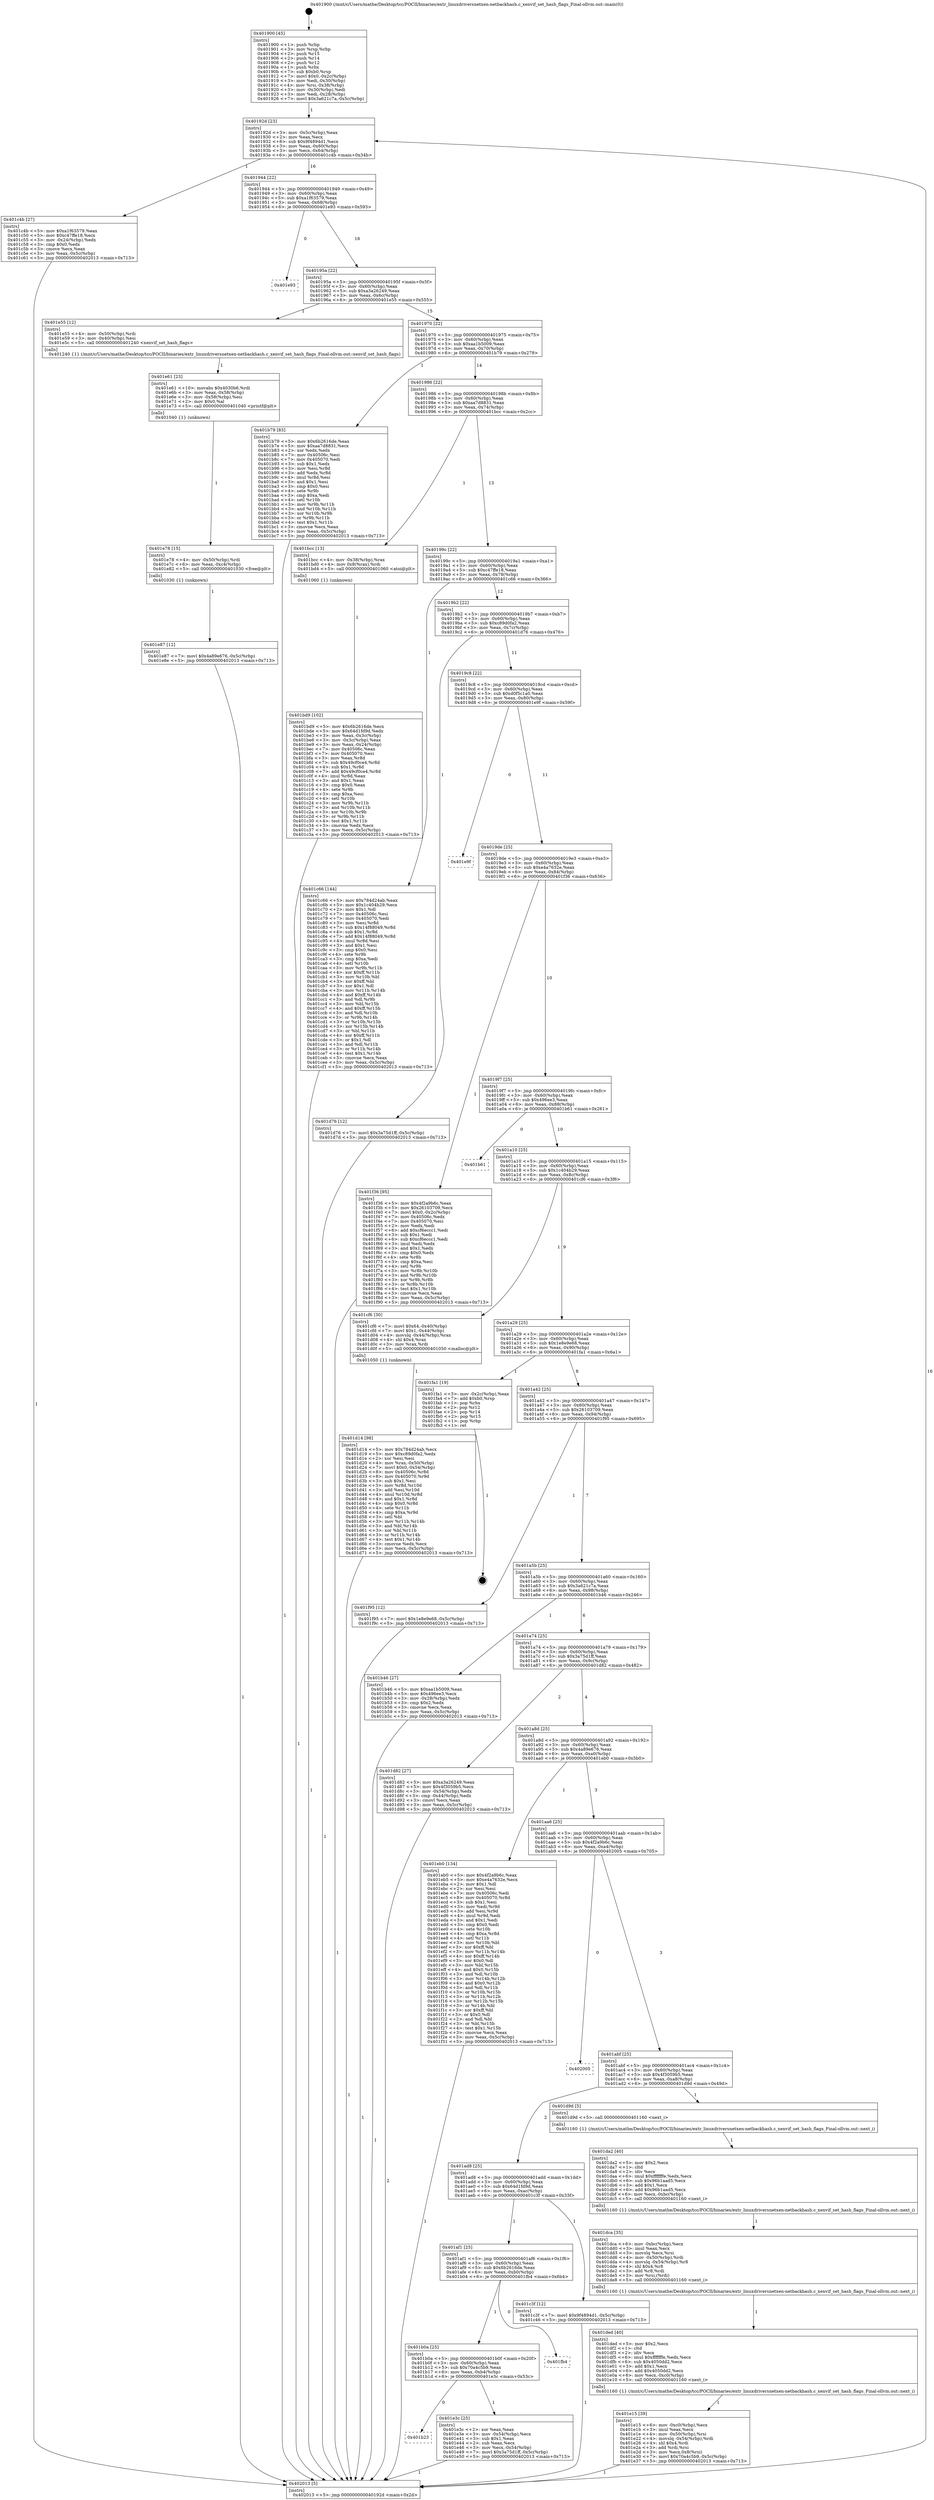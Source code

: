 digraph "0x401900" {
  label = "0x401900 (/mnt/c/Users/mathe/Desktop/tcc/POCII/binaries/extr_linuxdriversnetxen-netbackhash.c_xenvif_set_hash_flags_Final-ollvm.out::main(0))"
  labelloc = "t"
  node[shape=record]

  Entry [label="",width=0.3,height=0.3,shape=circle,fillcolor=black,style=filled]
  "0x40192d" [label="{
     0x40192d [23]\l
     | [instrs]\l
     &nbsp;&nbsp;0x40192d \<+3\>: mov -0x5c(%rbp),%eax\l
     &nbsp;&nbsp;0x401930 \<+2\>: mov %eax,%ecx\l
     &nbsp;&nbsp;0x401932 \<+6\>: sub $0x9f4894d1,%ecx\l
     &nbsp;&nbsp;0x401938 \<+3\>: mov %eax,-0x60(%rbp)\l
     &nbsp;&nbsp;0x40193b \<+3\>: mov %ecx,-0x64(%rbp)\l
     &nbsp;&nbsp;0x40193e \<+6\>: je 0000000000401c4b \<main+0x34b\>\l
  }"]
  "0x401c4b" [label="{
     0x401c4b [27]\l
     | [instrs]\l
     &nbsp;&nbsp;0x401c4b \<+5\>: mov $0xa1f63579,%eax\l
     &nbsp;&nbsp;0x401c50 \<+5\>: mov $0xc47ffe18,%ecx\l
     &nbsp;&nbsp;0x401c55 \<+3\>: mov -0x24(%rbp),%edx\l
     &nbsp;&nbsp;0x401c58 \<+3\>: cmp $0x0,%edx\l
     &nbsp;&nbsp;0x401c5b \<+3\>: cmove %ecx,%eax\l
     &nbsp;&nbsp;0x401c5e \<+3\>: mov %eax,-0x5c(%rbp)\l
     &nbsp;&nbsp;0x401c61 \<+5\>: jmp 0000000000402013 \<main+0x713\>\l
  }"]
  "0x401944" [label="{
     0x401944 [22]\l
     | [instrs]\l
     &nbsp;&nbsp;0x401944 \<+5\>: jmp 0000000000401949 \<main+0x49\>\l
     &nbsp;&nbsp;0x401949 \<+3\>: mov -0x60(%rbp),%eax\l
     &nbsp;&nbsp;0x40194c \<+5\>: sub $0xa1f63579,%eax\l
     &nbsp;&nbsp;0x401951 \<+3\>: mov %eax,-0x68(%rbp)\l
     &nbsp;&nbsp;0x401954 \<+6\>: je 0000000000401e93 \<main+0x593\>\l
  }"]
  Exit [label="",width=0.3,height=0.3,shape=circle,fillcolor=black,style=filled,peripheries=2]
  "0x401e93" [label="{
     0x401e93\l
  }", style=dashed]
  "0x40195a" [label="{
     0x40195a [22]\l
     | [instrs]\l
     &nbsp;&nbsp;0x40195a \<+5\>: jmp 000000000040195f \<main+0x5f\>\l
     &nbsp;&nbsp;0x40195f \<+3\>: mov -0x60(%rbp),%eax\l
     &nbsp;&nbsp;0x401962 \<+5\>: sub $0xa3a26249,%eax\l
     &nbsp;&nbsp;0x401967 \<+3\>: mov %eax,-0x6c(%rbp)\l
     &nbsp;&nbsp;0x40196a \<+6\>: je 0000000000401e55 \<main+0x555\>\l
  }"]
  "0x401e87" [label="{
     0x401e87 [12]\l
     | [instrs]\l
     &nbsp;&nbsp;0x401e87 \<+7\>: movl $0x4a89e676,-0x5c(%rbp)\l
     &nbsp;&nbsp;0x401e8e \<+5\>: jmp 0000000000402013 \<main+0x713\>\l
  }"]
  "0x401e55" [label="{
     0x401e55 [12]\l
     | [instrs]\l
     &nbsp;&nbsp;0x401e55 \<+4\>: mov -0x50(%rbp),%rdi\l
     &nbsp;&nbsp;0x401e59 \<+3\>: mov -0x40(%rbp),%esi\l
     &nbsp;&nbsp;0x401e5c \<+5\>: call 0000000000401240 \<xenvif_set_hash_flags\>\l
     | [calls]\l
     &nbsp;&nbsp;0x401240 \{1\} (/mnt/c/Users/mathe/Desktop/tcc/POCII/binaries/extr_linuxdriversnetxen-netbackhash.c_xenvif_set_hash_flags_Final-ollvm.out::xenvif_set_hash_flags)\l
  }"]
  "0x401970" [label="{
     0x401970 [22]\l
     | [instrs]\l
     &nbsp;&nbsp;0x401970 \<+5\>: jmp 0000000000401975 \<main+0x75\>\l
     &nbsp;&nbsp;0x401975 \<+3\>: mov -0x60(%rbp),%eax\l
     &nbsp;&nbsp;0x401978 \<+5\>: sub $0xaa1b5009,%eax\l
     &nbsp;&nbsp;0x40197d \<+3\>: mov %eax,-0x70(%rbp)\l
     &nbsp;&nbsp;0x401980 \<+6\>: je 0000000000401b79 \<main+0x279\>\l
  }"]
  "0x401e78" [label="{
     0x401e78 [15]\l
     | [instrs]\l
     &nbsp;&nbsp;0x401e78 \<+4\>: mov -0x50(%rbp),%rdi\l
     &nbsp;&nbsp;0x401e7c \<+6\>: mov %eax,-0xc4(%rbp)\l
     &nbsp;&nbsp;0x401e82 \<+5\>: call 0000000000401030 \<free@plt\>\l
     | [calls]\l
     &nbsp;&nbsp;0x401030 \{1\} (unknown)\l
  }"]
  "0x401b79" [label="{
     0x401b79 [83]\l
     | [instrs]\l
     &nbsp;&nbsp;0x401b79 \<+5\>: mov $0x6b2616de,%eax\l
     &nbsp;&nbsp;0x401b7e \<+5\>: mov $0xaa7d8831,%ecx\l
     &nbsp;&nbsp;0x401b83 \<+2\>: xor %edx,%edx\l
     &nbsp;&nbsp;0x401b85 \<+7\>: mov 0x40506c,%esi\l
     &nbsp;&nbsp;0x401b8c \<+7\>: mov 0x405070,%edi\l
     &nbsp;&nbsp;0x401b93 \<+3\>: sub $0x1,%edx\l
     &nbsp;&nbsp;0x401b96 \<+3\>: mov %esi,%r8d\l
     &nbsp;&nbsp;0x401b99 \<+3\>: add %edx,%r8d\l
     &nbsp;&nbsp;0x401b9c \<+4\>: imul %r8d,%esi\l
     &nbsp;&nbsp;0x401ba0 \<+3\>: and $0x1,%esi\l
     &nbsp;&nbsp;0x401ba3 \<+3\>: cmp $0x0,%esi\l
     &nbsp;&nbsp;0x401ba6 \<+4\>: sete %r9b\l
     &nbsp;&nbsp;0x401baa \<+3\>: cmp $0xa,%edi\l
     &nbsp;&nbsp;0x401bad \<+4\>: setl %r10b\l
     &nbsp;&nbsp;0x401bb1 \<+3\>: mov %r9b,%r11b\l
     &nbsp;&nbsp;0x401bb4 \<+3\>: and %r10b,%r11b\l
     &nbsp;&nbsp;0x401bb7 \<+3\>: xor %r10b,%r9b\l
     &nbsp;&nbsp;0x401bba \<+3\>: or %r9b,%r11b\l
     &nbsp;&nbsp;0x401bbd \<+4\>: test $0x1,%r11b\l
     &nbsp;&nbsp;0x401bc1 \<+3\>: cmovne %ecx,%eax\l
     &nbsp;&nbsp;0x401bc4 \<+3\>: mov %eax,-0x5c(%rbp)\l
     &nbsp;&nbsp;0x401bc7 \<+5\>: jmp 0000000000402013 \<main+0x713\>\l
  }"]
  "0x401986" [label="{
     0x401986 [22]\l
     | [instrs]\l
     &nbsp;&nbsp;0x401986 \<+5\>: jmp 000000000040198b \<main+0x8b\>\l
     &nbsp;&nbsp;0x40198b \<+3\>: mov -0x60(%rbp),%eax\l
     &nbsp;&nbsp;0x40198e \<+5\>: sub $0xaa7d8831,%eax\l
     &nbsp;&nbsp;0x401993 \<+3\>: mov %eax,-0x74(%rbp)\l
     &nbsp;&nbsp;0x401996 \<+6\>: je 0000000000401bcc \<main+0x2cc\>\l
  }"]
  "0x401e61" [label="{
     0x401e61 [23]\l
     | [instrs]\l
     &nbsp;&nbsp;0x401e61 \<+10\>: movabs $0x4030b6,%rdi\l
     &nbsp;&nbsp;0x401e6b \<+3\>: mov %eax,-0x58(%rbp)\l
     &nbsp;&nbsp;0x401e6e \<+3\>: mov -0x58(%rbp),%esi\l
     &nbsp;&nbsp;0x401e71 \<+2\>: mov $0x0,%al\l
     &nbsp;&nbsp;0x401e73 \<+5\>: call 0000000000401040 \<printf@plt\>\l
     | [calls]\l
     &nbsp;&nbsp;0x401040 \{1\} (unknown)\l
  }"]
  "0x401bcc" [label="{
     0x401bcc [13]\l
     | [instrs]\l
     &nbsp;&nbsp;0x401bcc \<+4\>: mov -0x38(%rbp),%rax\l
     &nbsp;&nbsp;0x401bd0 \<+4\>: mov 0x8(%rax),%rdi\l
     &nbsp;&nbsp;0x401bd4 \<+5\>: call 0000000000401060 \<atoi@plt\>\l
     | [calls]\l
     &nbsp;&nbsp;0x401060 \{1\} (unknown)\l
  }"]
  "0x40199c" [label="{
     0x40199c [22]\l
     | [instrs]\l
     &nbsp;&nbsp;0x40199c \<+5\>: jmp 00000000004019a1 \<main+0xa1\>\l
     &nbsp;&nbsp;0x4019a1 \<+3\>: mov -0x60(%rbp),%eax\l
     &nbsp;&nbsp;0x4019a4 \<+5\>: sub $0xc47ffe18,%eax\l
     &nbsp;&nbsp;0x4019a9 \<+3\>: mov %eax,-0x78(%rbp)\l
     &nbsp;&nbsp;0x4019ac \<+6\>: je 0000000000401c66 \<main+0x366\>\l
  }"]
  "0x401b23" [label="{
     0x401b23\l
  }", style=dashed]
  "0x401c66" [label="{
     0x401c66 [144]\l
     | [instrs]\l
     &nbsp;&nbsp;0x401c66 \<+5\>: mov $0x784d24ab,%eax\l
     &nbsp;&nbsp;0x401c6b \<+5\>: mov $0x1c404b29,%ecx\l
     &nbsp;&nbsp;0x401c70 \<+2\>: mov $0x1,%dl\l
     &nbsp;&nbsp;0x401c72 \<+7\>: mov 0x40506c,%esi\l
     &nbsp;&nbsp;0x401c79 \<+7\>: mov 0x405070,%edi\l
     &nbsp;&nbsp;0x401c80 \<+3\>: mov %esi,%r8d\l
     &nbsp;&nbsp;0x401c83 \<+7\>: sub $0x14f88049,%r8d\l
     &nbsp;&nbsp;0x401c8a \<+4\>: sub $0x1,%r8d\l
     &nbsp;&nbsp;0x401c8e \<+7\>: add $0x14f88049,%r8d\l
     &nbsp;&nbsp;0x401c95 \<+4\>: imul %r8d,%esi\l
     &nbsp;&nbsp;0x401c99 \<+3\>: and $0x1,%esi\l
     &nbsp;&nbsp;0x401c9c \<+3\>: cmp $0x0,%esi\l
     &nbsp;&nbsp;0x401c9f \<+4\>: sete %r9b\l
     &nbsp;&nbsp;0x401ca3 \<+3\>: cmp $0xa,%edi\l
     &nbsp;&nbsp;0x401ca6 \<+4\>: setl %r10b\l
     &nbsp;&nbsp;0x401caa \<+3\>: mov %r9b,%r11b\l
     &nbsp;&nbsp;0x401cad \<+4\>: xor $0xff,%r11b\l
     &nbsp;&nbsp;0x401cb1 \<+3\>: mov %r10b,%bl\l
     &nbsp;&nbsp;0x401cb4 \<+3\>: xor $0xff,%bl\l
     &nbsp;&nbsp;0x401cb7 \<+3\>: xor $0x1,%dl\l
     &nbsp;&nbsp;0x401cba \<+3\>: mov %r11b,%r14b\l
     &nbsp;&nbsp;0x401cbd \<+4\>: and $0xff,%r14b\l
     &nbsp;&nbsp;0x401cc1 \<+3\>: and %dl,%r9b\l
     &nbsp;&nbsp;0x401cc4 \<+3\>: mov %bl,%r15b\l
     &nbsp;&nbsp;0x401cc7 \<+4\>: and $0xff,%r15b\l
     &nbsp;&nbsp;0x401ccb \<+3\>: and %dl,%r10b\l
     &nbsp;&nbsp;0x401cce \<+3\>: or %r9b,%r14b\l
     &nbsp;&nbsp;0x401cd1 \<+3\>: or %r10b,%r15b\l
     &nbsp;&nbsp;0x401cd4 \<+3\>: xor %r15b,%r14b\l
     &nbsp;&nbsp;0x401cd7 \<+3\>: or %bl,%r11b\l
     &nbsp;&nbsp;0x401cda \<+4\>: xor $0xff,%r11b\l
     &nbsp;&nbsp;0x401cde \<+3\>: or $0x1,%dl\l
     &nbsp;&nbsp;0x401ce1 \<+3\>: and %dl,%r11b\l
     &nbsp;&nbsp;0x401ce4 \<+3\>: or %r11b,%r14b\l
     &nbsp;&nbsp;0x401ce7 \<+4\>: test $0x1,%r14b\l
     &nbsp;&nbsp;0x401ceb \<+3\>: cmovne %ecx,%eax\l
     &nbsp;&nbsp;0x401cee \<+3\>: mov %eax,-0x5c(%rbp)\l
     &nbsp;&nbsp;0x401cf1 \<+5\>: jmp 0000000000402013 \<main+0x713\>\l
  }"]
  "0x4019b2" [label="{
     0x4019b2 [22]\l
     | [instrs]\l
     &nbsp;&nbsp;0x4019b2 \<+5\>: jmp 00000000004019b7 \<main+0xb7\>\l
     &nbsp;&nbsp;0x4019b7 \<+3\>: mov -0x60(%rbp),%eax\l
     &nbsp;&nbsp;0x4019ba \<+5\>: sub $0xc89d0fa2,%eax\l
     &nbsp;&nbsp;0x4019bf \<+3\>: mov %eax,-0x7c(%rbp)\l
     &nbsp;&nbsp;0x4019c2 \<+6\>: je 0000000000401d76 \<main+0x476\>\l
  }"]
  "0x401e3c" [label="{
     0x401e3c [25]\l
     | [instrs]\l
     &nbsp;&nbsp;0x401e3c \<+2\>: xor %eax,%eax\l
     &nbsp;&nbsp;0x401e3e \<+3\>: mov -0x54(%rbp),%ecx\l
     &nbsp;&nbsp;0x401e41 \<+3\>: sub $0x1,%eax\l
     &nbsp;&nbsp;0x401e44 \<+2\>: sub %eax,%ecx\l
     &nbsp;&nbsp;0x401e46 \<+3\>: mov %ecx,-0x54(%rbp)\l
     &nbsp;&nbsp;0x401e49 \<+7\>: movl $0x3a75d1ff,-0x5c(%rbp)\l
     &nbsp;&nbsp;0x401e50 \<+5\>: jmp 0000000000402013 \<main+0x713\>\l
  }"]
  "0x401d76" [label="{
     0x401d76 [12]\l
     | [instrs]\l
     &nbsp;&nbsp;0x401d76 \<+7\>: movl $0x3a75d1ff,-0x5c(%rbp)\l
     &nbsp;&nbsp;0x401d7d \<+5\>: jmp 0000000000402013 \<main+0x713\>\l
  }"]
  "0x4019c8" [label="{
     0x4019c8 [22]\l
     | [instrs]\l
     &nbsp;&nbsp;0x4019c8 \<+5\>: jmp 00000000004019cd \<main+0xcd\>\l
     &nbsp;&nbsp;0x4019cd \<+3\>: mov -0x60(%rbp),%eax\l
     &nbsp;&nbsp;0x4019d0 \<+5\>: sub $0xd0f5c1a0,%eax\l
     &nbsp;&nbsp;0x4019d5 \<+3\>: mov %eax,-0x80(%rbp)\l
     &nbsp;&nbsp;0x4019d8 \<+6\>: je 0000000000401e9f \<main+0x59f\>\l
  }"]
  "0x401b0a" [label="{
     0x401b0a [25]\l
     | [instrs]\l
     &nbsp;&nbsp;0x401b0a \<+5\>: jmp 0000000000401b0f \<main+0x20f\>\l
     &nbsp;&nbsp;0x401b0f \<+3\>: mov -0x60(%rbp),%eax\l
     &nbsp;&nbsp;0x401b12 \<+5\>: sub $0x70a4c5b9,%eax\l
     &nbsp;&nbsp;0x401b17 \<+6\>: mov %eax,-0xb4(%rbp)\l
     &nbsp;&nbsp;0x401b1d \<+6\>: je 0000000000401e3c \<main+0x53c\>\l
  }"]
  "0x401e9f" [label="{
     0x401e9f\l
  }", style=dashed]
  "0x4019de" [label="{
     0x4019de [25]\l
     | [instrs]\l
     &nbsp;&nbsp;0x4019de \<+5\>: jmp 00000000004019e3 \<main+0xe3\>\l
     &nbsp;&nbsp;0x4019e3 \<+3\>: mov -0x60(%rbp),%eax\l
     &nbsp;&nbsp;0x4019e6 \<+5\>: sub $0xe4a7632e,%eax\l
     &nbsp;&nbsp;0x4019eb \<+6\>: mov %eax,-0x84(%rbp)\l
     &nbsp;&nbsp;0x4019f1 \<+6\>: je 0000000000401f36 \<main+0x636\>\l
  }"]
  "0x401fb4" [label="{
     0x401fb4\l
  }", style=dashed]
  "0x401f36" [label="{
     0x401f36 [95]\l
     | [instrs]\l
     &nbsp;&nbsp;0x401f36 \<+5\>: mov $0x4f2a9b6c,%eax\l
     &nbsp;&nbsp;0x401f3b \<+5\>: mov $0x26103709,%ecx\l
     &nbsp;&nbsp;0x401f40 \<+7\>: movl $0x0,-0x2c(%rbp)\l
     &nbsp;&nbsp;0x401f47 \<+7\>: mov 0x40506c,%edx\l
     &nbsp;&nbsp;0x401f4e \<+7\>: mov 0x405070,%esi\l
     &nbsp;&nbsp;0x401f55 \<+2\>: mov %edx,%edi\l
     &nbsp;&nbsp;0x401f57 \<+6\>: add $0xcf6eccc1,%edi\l
     &nbsp;&nbsp;0x401f5d \<+3\>: sub $0x1,%edi\l
     &nbsp;&nbsp;0x401f60 \<+6\>: sub $0xcf6eccc1,%edi\l
     &nbsp;&nbsp;0x401f66 \<+3\>: imul %edi,%edx\l
     &nbsp;&nbsp;0x401f69 \<+3\>: and $0x1,%edx\l
     &nbsp;&nbsp;0x401f6c \<+3\>: cmp $0x0,%edx\l
     &nbsp;&nbsp;0x401f6f \<+4\>: sete %r8b\l
     &nbsp;&nbsp;0x401f73 \<+3\>: cmp $0xa,%esi\l
     &nbsp;&nbsp;0x401f76 \<+4\>: setl %r9b\l
     &nbsp;&nbsp;0x401f7a \<+3\>: mov %r8b,%r10b\l
     &nbsp;&nbsp;0x401f7d \<+3\>: and %r9b,%r10b\l
     &nbsp;&nbsp;0x401f80 \<+3\>: xor %r9b,%r8b\l
     &nbsp;&nbsp;0x401f83 \<+3\>: or %r8b,%r10b\l
     &nbsp;&nbsp;0x401f86 \<+4\>: test $0x1,%r10b\l
     &nbsp;&nbsp;0x401f8a \<+3\>: cmovne %ecx,%eax\l
     &nbsp;&nbsp;0x401f8d \<+3\>: mov %eax,-0x5c(%rbp)\l
     &nbsp;&nbsp;0x401f90 \<+5\>: jmp 0000000000402013 \<main+0x713\>\l
  }"]
  "0x4019f7" [label="{
     0x4019f7 [25]\l
     | [instrs]\l
     &nbsp;&nbsp;0x4019f7 \<+5\>: jmp 00000000004019fc \<main+0xfc\>\l
     &nbsp;&nbsp;0x4019fc \<+3\>: mov -0x60(%rbp),%eax\l
     &nbsp;&nbsp;0x4019ff \<+5\>: sub $0x496ee3,%eax\l
     &nbsp;&nbsp;0x401a04 \<+6\>: mov %eax,-0x88(%rbp)\l
     &nbsp;&nbsp;0x401a0a \<+6\>: je 0000000000401b61 \<main+0x261\>\l
  }"]
  "0x401e15" [label="{
     0x401e15 [39]\l
     | [instrs]\l
     &nbsp;&nbsp;0x401e15 \<+6\>: mov -0xc0(%rbp),%ecx\l
     &nbsp;&nbsp;0x401e1b \<+3\>: imul %eax,%ecx\l
     &nbsp;&nbsp;0x401e1e \<+4\>: mov -0x50(%rbp),%rsi\l
     &nbsp;&nbsp;0x401e22 \<+4\>: movslq -0x54(%rbp),%rdi\l
     &nbsp;&nbsp;0x401e26 \<+4\>: shl $0x4,%rdi\l
     &nbsp;&nbsp;0x401e2a \<+3\>: add %rdi,%rsi\l
     &nbsp;&nbsp;0x401e2d \<+3\>: mov %ecx,0x8(%rsi)\l
     &nbsp;&nbsp;0x401e30 \<+7\>: movl $0x70a4c5b9,-0x5c(%rbp)\l
     &nbsp;&nbsp;0x401e37 \<+5\>: jmp 0000000000402013 \<main+0x713\>\l
  }"]
  "0x401b61" [label="{
     0x401b61\l
  }", style=dashed]
  "0x401a10" [label="{
     0x401a10 [25]\l
     | [instrs]\l
     &nbsp;&nbsp;0x401a10 \<+5\>: jmp 0000000000401a15 \<main+0x115\>\l
     &nbsp;&nbsp;0x401a15 \<+3\>: mov -0x60(%rbp),%eax\l
     &nbsp;&nbsp;0x401a18 \<+5\>: sub $0x1c404b29,%eax\l
     &nbsp;&nbsp;0x401a1d \<+6\>: mov %eax,-0x8c(%rbp)\l
     &nbsp;&nbsp;0x401a23 \<+6\>: je 0000000000401cf6 \<main+0x3f6\>\l
  }"]
  "0x401ded" [label="{
     0x401ded [40]\l
     | [instrs]\l
     &nbsp;&nbsp;0x401ded \<+5\>: mov $0x2,%ecx\l
     &nbsp;&nbsp;0x401df2 \<+1\>: cltd\l
     &nbsp;&nbsp;0x401df3 \<+2\>: idiv %ecx\l
     &nbsp;&nbsp;0x401df5 \<+6\>: imul $0xfffffffe,%edx,%ecx\l
     &nbsp;&nbsp;0x401dfb \<+6\>: sub $0x4050dd2,%ecx\l
     &nbsp;&nbsp;0x401e01 \<+3\>: add $0x1,%ecx\l
     &nbsp;&nbsp;0x401e04 \<+6\>: add $0x4050dd2,%ecx\l
     &nbsp;&nbsp;0x401e0a \<+6\>: mov %ecx,-0xc0(%rbp)\l
     &nbsp;&nbsp;0x401e10 \<+5\>: call 0000000000401160 \<next_i\>\l
     | [calls]\l
     &nbsp;&nbsp;0x401160 \{1\} (/mnt/c/Users/mathe/Desktop/tcc/POCII/binaries/extr_linuxdriversnetxen-netbackhash.c_xenvif_set_hash_flags_Final-ollvm.out::next_i)\l
  }"]
  "0x401cf6" [label="{
     0x401cf6 [30]\l
     | [instrs]\l
     &nbsp;&nbsp;0x401cf6 \<+7\>: movl $0x64,-0x40(%rbp)\l
     &nbsp;&nbsp;0x401cfd \<+7\>: movl $0x1,-0x44(%rbp)\l
     &nbsp;&nbsp;0x401d04 \<+4\>: movslq -0x44(%rbp),%rax\l
     &nbsp;&nbsp;0x401d08 \<+4\>: shl $0x4,%rax\l
     &nbsp;&nbsp;0x401d0c \<+3\>: mov %rax,%rdi\l
     &nbsp;&nbsp;0x401d0f \<+5\>: call 0000000000401050 \<malloc@plt\>\l
     | [calls]\l
     &nbsp;&nbsp;0x401050 \{1\} (unknown)\l
  }"]
  "0x401a29" [label="{
     0x401a29 [25]\l
     | [instrs]\l
     &nbsp;&nbsp;0x401a29 \<+5\>: jmp 0000000000401a2e \<main+0x12e\>\l
     &nbsp;&nbsp;0x401a2e \<+3\>: mov -0x60(%rbp),%eax\l
     &nbsp;&nbsp;0x401a31 \<+5\>: sub $0x1e8e9e68,%eax\l
     &nbsp;&nbsp;0x401a36 \<+6\>: mov %eax,-0x90(%rbp)\l
     &nbsp;&nbsp;0x401a3c \<+6\>: je 0000000000401fa1 \<main+0x6a1\>\l
  }"]
  "0x401dca" [label="{
     0x401dca [35]\l
     | [instrs]\l
     &nbsp;&nbsp;0x401dca \<+6\>: mov -0xbc(%rbp),%ecx\l
     &nbsp;&nbsp;0x401dd0 \<+3\>: imul %eax,%ecx\l
     &nbsp;&nbsp;0x401dd3 \<+3\>: movslq %ecx,%rsi\l
     &nbsp;&nbsp;0x401dd6 \<+4\>: mov -0x50(%rbp),%rdi\l
     &nbsp;&nbsp;0x401dda \<+4\>: movslq -0x54(%rbp),%r8\l
     &nbsp;&nbsp;0x401dde \<+4\>: shl $0x4,%r8\l
     &nbsp;&nbsp;0x401de2 \<+3\>: add %r8,%rdi\l
     &nbsp;&nbsp;0x401de5 \<+3\>: mov %rsi,(%rdi)\l
     &nbsp;&nbsp;0x401de8 \<+5\>: call 0000000000401160 \<next_i\>\l
     | [calls]\l
     &nbsp;&nbsp;0x401160 \{1\} (/mnt/c/Users/mathe/Desktop/tcc/POCII/binaries/extr_linuxdriversnetxen-netbackhash.c_xenvif_set_hash_flags_Final-ollvm.out::next_i)\l
  }"]
  "0x401fa1" [label="{
     0x401fa1 [19]\l
     | [instrs]\l
     &nbsp;&nbsp;0x401fa1 \<+3\>: mov -0x2c(%rbp),%eax\l
     &nbsp;&nbsp;0x401fa4 \<+7\>: add $0xb0,%rsp\l
     &nbsp;&nbsp;0x401fab \<+1\>: pop %rbx\l
     &nbsp;&nbsp;0x401fac \<+2\>: pop %r12\l
     &nbsp;&nbsp;0x401fae \<+2\>: pop %r14\l
     &nbsp;&nbsp;0x401fb0 \<+2\>: pop %r15\l
     &nbsp;&nbsp;0x401fb2 \<+1\>: pop %rbp\l
     &nbsp;&nbsp;0x401fb3 \<+1\>: ret\l
  }"]
  "0x401a42" [label="{
     0x401a42 [25]\l
     | [instrs]\l
     &nbsp;&nbsp;0x401a42 \<+5\>: jmp 0000000000401a47 \<main+0x147\>\l
     &nbsp;&nbsp;0x401a47 \<+3\>: mov -0x60(%rbp),%eax\l
     &nbsp;&nbsp;0x401a4a \<+5\>: sub $0x26103709,%eax\l
     &nbsp;&nbsp;0x401a4f \<+6\>: mov %eax,-0x94(%rbp)\l
     &nbsp;&nbsp;0x401a55 \<+6\>: je 0000000000401f95 \<main+0x695\>\l
  }"]
  "0x401da2" [label="{
     0x401da2 [40]\l
     | [instrs]\l
     &nbsp;&nbsp;0x401da2 \<+5\>: mov $0x2,%ecx\l
     &nbsp;&nbsp;0x401da7 \<+1\>: cltd\l
     &nbsp;&nbsp;0x401da8 \<+2\>: idiv %ecx\l
     &nbsp;&nbsp;0x401daa \<+6\>: imul $0xfffffffe,%edx,%ecx\l
     &nbsp;&nbsp;0x401db0 \<+6\>: sub $0x96b1aad5,%ecx\l
     &nbsp;&nbsp;0x401db6 \<+3\>: add $0x1,%ecx\l
     &nbsp;&nbsp;0x401db9 \<+6\>: add $0x96b1aad5,%ecx\l
     &nbsp;&nbsp;0x401dbf \<+6\>: mov %ecx,-0xbc(%rbp)\l
     &nbsp;&nbsp;0x401dc5 \<+5\>: call 0000000000401160 \<next_i\>\l
     | [calls]\l
     &nbsp;&nbsp;0x401160 \{1\} (/mnt/c/Users/mathe/Desktop/tcc/POCII/binaries/extr_linuxdriversnetxen-netbackhash.c_xenvif_set_hash_flags_Final-ollvm.out::next_i)\l
  }"]
  "0x401f95" [label="{
     0x401f95 [12]\l
     | [instrs]\l
     &nbsp;&nbsp;0x401f95 \<+7\>: movl $0x1e8e9e68,-0x5c(%rbp)\l
     &nbsp;&nbsp;0x401f9c \<+5\>: jmp 0000000000402013 \<main+0x713\>\l
  }"]
  "0x401a5b" [label="{
     0x401a5b [25]\l
     | [instrs]\l
     &nbsp;&nbsp;0x401a5b \<+5\>: jmp 0000000000401a60 \<main+0x160\>\l
     &nbsp;&nbsp;0x401a60 \<+3\>: mov -0x60(%rbp),%eax\l
     &nbsp;&nbsp;0x401a63 \<+5\>: sub $0x3a621c7a,%eax\l
     &nbsp;&nbsp;0x401a68 \<+6\>: mov %eax,-0x98(%rbp)\l
     &nbsp;&nbsp;0x401a6e \<+6\>: je 0000000000401b46 \<main+0x246\>\l
  }"]
  "0x401d14" [label="{
     0x401d14 [98]\l
     | [instrs]\l
     &nbsp;&nbsp;0x401d14 \<+5\>: mov $0x784d24ab,%ecx\l
     &nbsp;&nbsp;0x401d19 \<+5\>: mov $0xc89d0fa2,%edx\l
     &nbsp;&nbsp;0x401d1e \<+2\>: xor %esi,%esi\l
     &nbsp;&nbsp;0x401d20 \<+4\>: mov %rax,-0x50(%rbp)\l
     &nbsp;&nbsp;0x401d24 \<+7\>: movl $0x0,-0x54(%rbp)\l
     &nbsp;&nbsp;0x401d2b \<+8\>: mov 0x40506c,%r8d\l
     &nbsp;&nbsp;0x401d33 \<+8\>: mov 0x405070,%r9d\l
     &nbsp;&nbsp;0x401d3b \<+3\>: sub $0x1,%esi\l
     &nbsp;&nbsp;0x401d3e \<+3\>: mov %r8d,%r10d\l
     &nbsp;&nbsp;0x401d41 \<+3\>: add %esi,%r10d\l
     &nbsp;&nbsp;0x401d44 \<+4\>: imul %r10d,%r8d\l
     &nbsp;&nbsp;0x401d48 \<+4\>: and $0x1,%r8d\l
     &nbsp;&nbsp;0x401d4c \<+4\>: cmp $0x0,%r8d\l
     &nbsp;&nbsp;0x401d50 \<+4\>: sete %r11b\l
     &nbsp;&nbsp;0x401d54 \<+4\>: cmp $0xa,%r9d\l
     &nbsp;&nbsp;0x401d58 \<+3\>: setl %bl\l
     &nbsp;&nbsp;0x401d5b \<+3\>: mov %r11b,%r14b\l
     &nbsp;&nbsp;0x401d5e \<+3\>: and %bl,%r14b\l
     &nbsp;&nbsp;0x401d61 \<+3\>: xor %bl,%r11b\l
     &nbsp;&nbsp;0x401d64 \<+3\>: or %r11b,%r14b\l
     &nbsp;&nbsp;0x401d67 \<+4\>: test $0x1,%r14b\l
     &nbsp;&nbsp;0x401d6b \<+3\>: cmovne %edx,%ecx\l
     &nbsp;&nbsp;0x401d6e \<+3\>: mov %ecx,-0x5c(%rbp)\l
     &nbsp;&nbsp;0x401d71 \<+5\>: jmp 0000000000402013 \<main+0x713\>\l
  }"]
  "0x401b46" [label="{
     0x401b46 [27]\l
     | [instrs]\l
     &nbsp;&nbsp;0x401b46 \<+5\>: mov $0xaa1b5009,%eax\l
     &nbsp;&nbsp;0x401b4b \<+5\>: mov $0x496ee3,%ecx\l
     &nbsp;&nbsp;0x401b50 \<+3\>: mov -0x28(%rbp),%edx\l
     &nbsp;&nbsp;0x401b53 \<+3\>: cmp $0x2,%edx\l
     &nbsp;&nbsp;0x401b56 \<+3\>: cmovne %ecx,%eax\l
     &nbsp;&nbsp;0x401b59 \<+3\>: mov %eax,-0x5c(%rbp)\l
     &nbsp;&nbsp;0x401b5c \<+5\>: jmp 0000000000402013 \<main+0x713\>\l
  }"]
  "0x401a74" [label="{
     0x401a74 [25]\l
     | [instrs]\l
     &nbsp;&nbsp;0x401a74 \<+5\>: jmp 0000000000401a79 \<main+0x179\>\l
     &nbsp;&nbsp;0x401a79 \<+3\>: mov -0x60(%rbp),%eax\l
     &nbsp;&nbsp;0x401a7c \<+5\>: sub $0x3a75d1ff,%eax\l
     &nbsp;&nbsp;0x401a81 \<+6\>: mov %eax,-0x9c(%rbp)\l
     &nbsp;&nbsp;0x401a87 \<+6\>: je 0000000000401d82 \<main+0x482\>\l
  }"]
  "0x402013" [label="{
     0x402013 [5]\l
     | [instrs]\l
     &nbsp;&nbsp;0x402013 \<+5\>: jmp 000000000040192d \<main+0x2d\>\l
  }"]
  "0x401900" [label="{
     0x401900 [45]\l
     | [instrs]\l
     &nbsp;&nbsp;0x401900 \<+1\>: push %rbp\l
     &nbsp;&nbsp;0x401901 \<+3\>: mov %rsp,%rbp\l
     &nbsp;&nbsp;0x401904 \<+2\>: push %r15\l
     &nbsp;&nbsp;0x401906 \<+2\>: push %r14\l
     &nbsp;&nbsp;0x401908 \<+2\>: push %r12\l
     &nbsp;&nbsp;0x40190a \<+1\>: push %rbx\l
     &nbsp;&nbsp;0x40190b \<+7\>: sub $0xb0,%rsp\l
     &nbsp;&nbsp;0x401912 \<+7\>: movl $0x0,-0x2c(%rbp)\l
     &nbsp;&nbsp;0x401919 \<+3\>: mov %edi,-0x30(%rbp)\l
     &nbsp;&nbsp;0x40191c \<+4\>: mov %rsi,-0x38(%rbp)\l
     &nbsp;&nbsp;0x401920 \<+3\>: mov -0x30(%rbp),%edi\l
     &nbsp;&nbsp;0x401923 \<+3\>: mov %edi,-0x28(%rbp)\l
     &nbsp;&nbsp;0x401926 \<+7\>: movl $0x3a621c7a,-0x5c(%rbp)\l
  }"]
  "0x401bd9" [label="{
     0x401bd9 [102]\l
     | [instrs]\l
     &nbsp;&nbsp;0x401bd9 \<+5\>: mov $0x6b2616de,%ecx\l
     &nbsp;&nbsp;0x401bde \<+5\>: mov $0x64d1fd9d,%edx\l
     &nbsp;&nbsp;0x401be3 \<+3\>: mov %eax,-0x3c(%rbp)\l
     &nbsp;&nbsp;0x401be6 \<+3\>: mov -0x3c(%rbp),%eax\l
     &nbsp;&nbsp;0x401be9 \<+3\>: mov %eax,-0x24(%rbp)\l
     &nbsp;&nbsp;0x401bec \<+7\>: mov 0x40506c,%eax\l
     &nbsp;&nbsp;0x401bf3 \<+7\>: mov 0x405070,%esi\l
     &nbsp;&nbsp;0x401bfa \<+3\>: mov %eax,%r8d\l
     &nbsp;&nbsp;0x401bfd \<+7\>: sub $0x49cf0ce4,%r8d\l
     &nbsp;&nbsp;0x401c04 \<+4\>: sub $0x1,%r8d\l
     &nbsp;&nbsp;0x401c08 \<+7\>: add $0x49cf0ce4,%r8d\l
     &nbsp;&nbsp;0x401c0f \<+4\>: imul %r8d,%eax\l
     &nbsp;&nbsp;0x401c13 \<+3\>: and $0x1,%eax\l
     &nbsp;&nbsp;0x401c16 \<+3\>: cmp $0x0,%eax\l
     &nbsp;&nbsp;0x401c19 \<+4\>: sete %r9b\l
     &nbsp;&nbsp;0x401c1d \<+3\>: cmp $0xa,%esi\l
     &nbsp;&nbsp;0x401c20 \<+4\>: setl %r10b\l
     &nbsp;&nbsp;0x401c24 \<+3\>: mov %r9b,%r11b\l
     &nbsp;&nbsp;0x401c27 \<+3\>: and %r10b,%r11b\l
     &nbsp;&nbsp;0x401c2a \<+3\>: xor %r10b,%r9b\l
     &nbsp;&nbsp;0x401c2d \<+3\>: or %r9b,%r11b\l
     &nbsp;&nbsp;0x401c30 \<+4\>: test $0x1,%r11b\l
     &nbsp;&nbsp;0x401c34 \<+3\>: cmovne %edx,%ecx\l
     &nbsp;&nbsp;0x401c37 \<+3\>: mov %ecx,-0x5c(%rbp)\l
     &nbsp;&nbsp;0x401c3a \<+5\>: jmp 0000000000402013 \<main+0x713\>\l
  }"]
  "0x401af1" [label="{
     0x401af1 [25]\l
     | [instrs]\l
     &nbsp;&nbsp;0x401af1 \<+5\>: jmp 0000000000401af6 \<main+0x1f6\>\l
     &nbsp;&nbsp;0x401af6 \<+3\>: mov -0x60(%rbp),%eax\l
     &nbsp;&nbsp;0x401af9 \<+5\>: sub $0x6b2616de,%eax\l
     &nbsp;&nbsp;0x401afe \<+6\>: mov %eax,-0xb0(%rbp)\l
     &nbsp;&nbsp;0x401b04 \<+6\>: je 0000000000401fb4 \<main+0x6b4\>\l
  }"]
  "0x401d82" [label="{
     0x401d82 [27]\l
     | [instrs]\l
     &nbsp;&nbsp;0x401d82 \<+5\>: mov $0xa3a26249,%eax\l
     &nbsp;&nbsp;0x401d87 \<+5\>: mov $0x4f3059b5,%ecx\l
     &nbsp;&nbsp;0x401d8c \<+3\>: mov -0x54(%rbp),%edx\l
     &nbsp;&nbsp;0x401d8f \<+3\>: cmp -0x44(%rbp),%edx\l
     &nbsp;&nbsp;0x401d92 \<+3\>: cmovl %ecx,%eax\l
     &nbsp;&nbsp;0x401d95 \<+3\>: mov %eax,-0x5c(%rbp)\l
     &nbsp;&nbsp;0x401d98 \<+5\>: jmp 0000000000402013 \<main+0x713\>\l
  }"]
  "0x401a8d" [label="{
     0x401a8d [25]\l
     | [instrs]\l
     &nbsp;&nbsp;0x401a8d \<+5\>: jmp 0000000000401a92 \<main+0x192\>\l
     &nbsp;&nbsp;0x401a92 \<+3\>: mov -0x60(%rbp),%eax\l
     &nbsp;&nbsp;0x401a95 \<+5\>: sub $0x4a89e676,%eax\l
     &nbsp;&nbsp;0x401a9a \<+6\>: mov %eax,-0xa0(%rbp)\l
     &nbsp;&nbsp;0x401aa0 \<+6\>: je 0000000000401eb0 \<main+0x5b0\>\l
  }"]
  "0x401c3f" [label="{
     0x401c3f [12]\l
     | [instrs]\l
     &nbsp;&nbsp;0x401c3f \<+7\>: movl $0x9f4894d1,-0x5c(%rbp)\l
     &nbsp;&nbsp;0x401c46 \<+5\>: jmp 0000000000402013 \<main+0x713\>\l
  }"]
  "0x401eb0" [label="{
     0x401eb0 [134]\l
     | [instrs]\l
     &nbsp;&nbsp;0x401eb0 \<+5\>: mov $0x4f2a9b6c,%eax\l
     &nbsp;&nbsp;0x401eb5 \<+5\>: mov $0xe4a7632e,%ecx\l
     &nbsp;&nbsp;0x401eba \<+2\>: mov $0x1,%dl\l
     &nbsp;&nbsp;0x401ebc \<+2\>: xor %esi,%esi\l
     &nbsp;&nbsp;0x401ebe \<+7\>: mov 0x40506c,%edi\l
     &nbsp;&nbsp;0x401ec5 \<+8\>: mov 0x405070,%r8d\l
     &nbsp;&nbsp;0x401ecd \<+3\>: sub $0x1,%esi\l
     &nbsp;&nbsp;0x401ed0 \<+3\>: mov %edi,%r9d\l
     &nbsp;&nbsp;0x401ed3 \<+3\>: add %esi,%r9d\l
     &nbsp;&nbsp;0x401ed6 \<+4\>: imul %r9d,%edi\l
     &nbsp;&nbsp;0x401eda \<+3\>: and $0x1,%edi\l
     &nbsp;&nbsp;0x401edd \<+3\>: cmp $0x0,%edi\l
     &nbsp;&nbsp;0x401ee0 \<+4\>: sete %r10b\l
     &nbsp;&nbsp;0x401ee4 \<+4\>: cmp $0xa,%r8d\l
     &nbsp;&nbsp;0x401ee8 \<+4\>: setl %r11b\l
     &nbsp;&nbsp;0x401eec \<+3\>: mov %r10b,%bl\l
     &nbsp;&nbsp;0x401eef \<+3\>: xor $0xff,%bl\l
     &nbsp;&nbsp;0x401ef2 \<+3\>: mov %r11b,%r14b\l
     &nbsp;&nbsp;0x401ef5 \<+4\>: xor $0xff,%r14b\l
     &nbsp;&nbsp;0x401ef9 \<+3\>: xor $0x0,%dl\l
     &nbsp;&nbsp;0x401efc \<+3\>: mov %bl,%r15b\l
     &nbsp;&nbsp;0x401eff \<+4\>: and $0x0,%r15b\l
     &nbsp;&nbsp;0x401f03 \<+3\>: and %dl,%r10b\l
     &nbsp;&nbsp;0x401f06 \<+3\>: mov %r14b,%r12b\l
     &nbsp;&nbsp;0x401f09 \<+4\>: and $0x0,%r12b\l
     &nbsp;&nbsp;0x401f0d \<+3\>: and %dl,%r11b\l
     &nbsp;&nbsp;0x401f10 \<+3\>: or %r10b,%r15b\l
     &nbsp;&nbsp;0x401f13 \<+3\>: or %r11b,%r12b\l
     &nbsp;&nbsp;0x401f16 \<+3\>: xor %r12b,%r15b\l
     &nbsp;&nbsp;0x401f19 \<+3\>: or %r14b,%bl\l
     &nbsp;&nbsp;0x401f1c \<+3\>: xor $0xff,%bl\l
     &nbsp;&nbsp;0x401f1f \<+3\>: or $0x0,%dl\l
     &nbsp;&nbsp;0x401f22 \<+2\>: and %dl,%bl\l
     &nbsp;&nbsp;0x401f24 \<+3\>: or %bl,%r15b\l
     &nbsp;&nbsp;0x401f27 \<+4\>: test $0x1,%r15b\l
     &nbsp;&nbsp;0x401f2b \<+3\>: cmovne %ecx,%eax\l
     &nbsp;&nbsp;0x401f2e \<+3\>: mov %eax,-0x5c(%rbp)\l
     &nbsp;&nbsp;0x401f31 \<+5\>: jmp 0000000000402013 \<main+0x713\>\l
  }"]
  "0x401aa6" [label="{
     0x401aa6 [25]\l
     | [instrs]\l
     &nbsp;&nbsp;0x401aa6 \<+5\>: jmp 0000000000401aab \<main+0x1ab\>\l
     &nbsp;&nbsp;0x401aab \<+3\>: mov -0x60(%rbp),%eax\l
     &nbsp;&nbsp;0x401aae \<+5\>: sub $0x4f2a9b6c,%eax\l
     &nbsp;&nbsp;0x401ab3 \<+6\>: mov %eax,-0xa4(%rbp)\l
     &nbsp;&nbsp;0x401ab9 \<+6\>: je 0000000000402005 \<main+0x705\>\l
  }"]
  "0x401ad8" [label="{
     0x401ad8 [25]\l
     | [instrs]\l
     &nbsp;&nbsp;0x401ad8 \<+5\>: jmp 0000000000401add \<main+0x1dd\>\l
     &nbsp;&nbsp;0x401add \<+3\>: mov -0x60(%rbp),%eax\l
     &nbsp;&nbsp;0x401ae0 \<+5\>: sub $0x64d1fd9d,%eax\l
     &nbsp;&nbsp;0x401ae5 \<+6\>: mov %eax,-0xac(%rbp)\l
     &nbsp;&nbsp;0x401aeb \<+6\>: je 0000000000401c3f \<main+0x33f\>\l
  }"]
  "0x402005" [label="{
     0x402005\l
  }", style=dashed]
  "0x401abf" [label="{
     0x401abf [25]\l
     | [instrs]\l
     &nbsp;&nbsp;0x401abf \<+5\>: jmp 0000000000401ac4 \<main+0x1c4\>\l
     &nbsp;&nbsp;0x401ac4 \<+3\>: mov -0x60(%rbp),%eax\l
     &nbsp;&nbsp;0x401ac7 \<+5\>: sub $0x4f3059b5,%eax\l
     &nbsp;&nbsp;0x401acc \<+6\>: mov %eax,-0xa8(%rbp)\l
     &nbsp;&nbsp;0x401ad2 \<+6\>: je 0000000000401d9d \<main+0x49d\>\l
  }"]
  "0x401d9d" [label="{
     0x401d9d [5]\l
     | [instrs]\l
     &nbsp;&nbsp;0x401d9d \<+5\>: call 0000000000401160 \<next_i\>\l
     | [calls]\l
     &nbsp;&nbsp;0x401160 \{1\} (/mnt/c/Users/mathe/Desktop/tcc/POCII/binaries/extr_linuxdriversnetxen-netbackhash.c_xenvif_set_hash_flags_Final-ollvm.out::next_i)\l
  }"]
  Entry -> "0x401900" [label=" 1"]
  "0x40192d" -> "0x401c4b" [label=" 1"]
  "0x40192d" -> "0x401944" [label=" 16"]
  "0x401fa1" -> Exit [label=" 1"]
  "0x401944" -> "0x401e93" [label=" 0"]
  "0x401944" -> "0x40195a" [label=" 16"]
  "0x401f95" -> "0x402013" [label=" 1"]
  "0x40195a" -> "0x401e55" [label=" 1"]
  "0x40195a" -> "0x401970" [label=" 15"]
  "0x401f36" -> "0x402013" [label=" 1"]
  "0x401970" -> "0x401b79" [label=" 1"]
  "0x401970" -> "0x401986" [label=" 14"]
  "0x401eb0" -> "0x402013" [label=" 1"]
  "0x401986" -> "0x401bcc" [label=" 1"]
  "0x401986" -> "0x40199c" [label=" 13"]
  "0x401e87" -> "0x402013" [label=" 1"]
  "0x40199c" -> "0x401c66" [label=" 1"]
  "0x40199c" -> "0x4019b2" [label=" 12"]
  "0x401e78" -> "0x401e87" [label=" 1"]
  "0x4019b2" -> "0x401d76" [label=" 1"]
  "0x4019b2" -> "0x4019c8" [label=" 11"]
  "0x401e61" -> "0x401e78" [label=" 1"]
  "0x4019c8" -> "0x401e9f" [label=" 0"]
  "0x4019c8" -> "0x4019de" [label=" 11"]
  "0x401e3c" -> "0x402013" [label=" 1"]
  "0x4019de" -> "0x401f36" [label=" 1"]
  "0x4019de" -> "0x4019f7" [label=" 10"]
  "0x401b0a" -> "0x401b23" [label=" 0"]
  "0x4019f7" -> "0x401b61" [label=" 0"]
  "0x4019f7" -> "0x401a10" [label=" 10"]
  "0x401e55" -> "0x401e61" [label=" 1"]
  "0x401a10" -> "0x401cf6" [label=" 1"]
  "0x401a10" -> "0x401a29" [label=" 9"]
  "0x401af1" -> "0x401b0a" [label=" 1"]
  "0x401a29" -> "0x401fa1" [label=" 1"]
  "0x401a29" -> "0x401a42" [label=" 8"]
  "0x401af1" -> "0x401fb4" [label=" 0"]
  "0x401a42" -> "0x401f95" [label=" 1"]
  "0x401a42" -> "0x401a5b" [label=" 7"]
  "0x401b0a" -> "0x401e3c" [label=" 1"]
  "0x401a5b" -> "0x401b46" [label=" 1"]
  "0x401a5b" -> "0x401a74" [label=" 6"]
  "0x401b46" -> "0x402013" [label=" 1"]
  "0x401900" -> "0x40192d" [label=" 1"]
  "0x402013" -> "0x40192d" [label=" 16"]
  "0x401b79" -> "0x402013" [label=" 1"]
  "0x401bcc" -> "0x401bd9" [label=" 1"]
  "0x401bd9" -> "0x402013" [label=" 1"]
  "0x401e15" -> "0x402013" [label=" 1"]
  "0x401a74" -> "0x401d82" [label=" 2"]
  "0x401a74" -> "0x401a8d" [label=" 4"]
  "0x401ded" -> "0x401e15" [label=" 1"]
  "0x401a8d" -> "0x401eb0" [label=" 1"]
  "0x401a8d" -> "0x401aa6" [label=" 3"]
  "0x401dca" -> "0x401ded" [label=" 1"]
  "0x401aa6" -> "0x402005" [label=" 0"]
  "0x401aa6" -> "0x401abf" [label=" 3"]
  "0x401d9d" -> "0x401da2" [label=" 1"]
  "0x401abf" -> "0x401d9d" [label=" 1"]
  "0x401abf" -> "0x401ad8" [label=" 2"]
  "0x401da2" -> "0x401dca" [label=" 1"]
  "0x401ad8" -> "0x401c3f" [label=" 1"]
  "0x401ad8" -> "0x401af1" [label=" 1"]
  "0x401c3f" -> "0x402013" [label=" 1"]
  "0x401c4b" -> "0x402013" [label=" 1"]
  "0x401c66" -> "0x402013" [label=" 1"]
  "0x401cf6" -> "0x401d14" [label=" 1"]
  "0x401d14" -> "0x402013" [label=" 1"]
  "0x401d76" -> "0x402013" [label=" 1"]
  "0x401d82" -> "0x402013" [label=" 2"]
}
